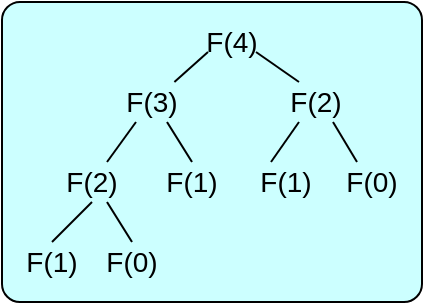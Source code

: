 <mxfile version="16.1.0" type="device"><diagram id="JdWQTTpIfpXwBFJAg5ZY" name="Page-1"><mxGraphModel dx="861" dy="467" grid="1" gridSize="10" guides="1" tooltips="1" connect="1" arrows="1" fold="1" page="1" pageScale="1" pageWidth="827" pageHeight="1169" math="0" shadow="0"><root><mxCell id="0"/><mxCell id="1" parent="0"/><mxCell id="4vC5GEc1OROf5iTxf-SB-1" value="" style="rounded=1;whiteSpace=wrap;html=1;arcSize=6;fillColor=#CCFFFF;" vertex="1" parent="1"><mxGeometry x="240" y="160" width="210" height="150" as="geometry"/></mxCell><mxCell id="4vC5GEc1OROf5iTxf-SB-2" value="&lt;font style=&quot;font-size: 14px&quot;&gt;F(4)&lt;/font&gt;" style="text;html=1;strokeColor=none;fillColor=none;align=center;verticalAlign=middle;whiteSpace=wrap;rounded=0;" vertex="1" parent="1"><mxGeometry x="343" y="170" width="24" height="20" as="geometry"/></mxCell><mxCell id="4vC5GEc1OROf5iTxf-SB-3" value="&lt;font style=&quot;font-size: 14px&quot;&gt;F(3)&lt;/font&gt;" style="text;html=1;strokeColor=none;fillColor=none;align=center;verticalAlign=middle;whiteSpace=wrap;rounded=0;" vertex="1" parent="1"><mxGeometry x="300" y="200" width="30" height="20" as="geometry"/></mxCell><mxCell id="4vC5GEc1OROf5iTxf-SB-4" value="&lt;font style=&quot;font-size: 14px&quot;&gt;F(2)&lt;/font&gt;" style="text;html=1;strokeColor=none;fillColor=none;align=center;verticalAlign=middle;whiteSpace=wrap;rounded=0;" vertex="1" parent="1"><mxGeometry x="380" y="200" width="34" height="20" as="geometry"/></mxCell><mxCell id="4vC5GEc1OROf5iTxf-SB-6" value="&lt;font style=&quot;font-size: 14px&quot;&gt;F(2)&lt;/font&gt;" style="text;html=1;strokeColor=none;fillColor=none;align=center;verticalAlign=middle;whiteSpace=wrap;rounded=0;" vertex="1" parent="1"><mxGeometry x="270" y="240" width="30" height="20" as="geometry"/></mxCell><mxCell id="4vC5GEc1OROf5iTxf-SB-8" value="&lt;font style=&quot;font-size: 14px&quot;&gt;F(1)&lt;/font&gt;" style="text;html=1;strokeColor=none;fillColor=none;align=center;verticalAlign=middle;whiteSpace=wrap;rounded=0;" vertex="1" parent="1"><mxGeometry x="320" y="240" width="30" height="20" as="geometry"/></mxCell><mxCell id="4vC5GEc1OROf5iTxf-SB-9" value="&lt;font style=&quot;font-size: 14px&quot;&gt;F(1)&lt;/font&gt;" style="text;html=1;strokeColor=none;fillColor=none;align=center;verticalAlign=middle;whiteSpace=wrap;rounded=0;" vertex="1" parent="1"><mxGeometry x="367" y="240" width="30" height="20" as="geometry"/></mxCell><mxCell id="4vC5GEc1OROf5iTxf-SB-10" value="&lt;font style=&quot;font-size: 14px&quot;&gt;F(0)&lt;/font&gt;" style="text;html=1;strokeColor=none;fillColor=none;align=center;verticalAlign=middle;whiteSpace=wrap;rounded=0;" vertex="1" parent="1"><mxGeometry x="410" y="240" width="30" height="20" as="geometry"/></mxCell><mxCell id="4vC5GEc1OROf5iTxf-SB-11" value="&lt;font style=&quot;font-size: 14px&quot;&gt;F(1)&lt;/font&gt;" style="text;html=1;strokeColor=none;fillColor=none;align=center;verticalAlign=middle;whiteSpace=wrap;rounded=0;" vertex="1" parent="1"><mxGeometry x="250" y="280" width="30" height="20" as="geometry"/></mxCell><mxCell id="4vC5GEc1OROf5iTxf-SB-12" value="&lt;font style=&quot;font-size: 14px&quot;&gt;F(0)&lt;/font&gt;" style="text;html=1;strokeColor=none;fillColor=none;align=center;verticalAlign=middle;whiteSpace=wrap;rounded=0;" vertex="1" parent="1"><mxGeometry x="290" y="280" width="30" height="20" as="geometry"/></mxCell><mxCell id="4vC5GEc1OROf5iTxf-SB-13" value="" style="endArrow=none;html=1;rounded=0;fontSize=14;entryX=0;entryY=0.75;entryDx=0;entryDy=0;" edge="1" parent="1" source="4vC5GEc1OROf5iTxf-SB-3" target="4vC5GEc1OROf5iTxf-SB-2"><mxGeometry width="50" height="50" relative="1" as="geometry"><mxPoint x="319" y="200" as="sourcePoint"/><mxPoint x="346" y="185" as="targetPoint"/></mxGeometry></mxCell><mxCell id="4vC5GEc1OROf5iTxf-SB-14" value="" style="endArrow=none;html=1;rounded=0;fontSize=14;entryX=0;entryY=0.75;entryDx=0;entryDy=0;exitX=0.75;exitY=0;exitDx=0;exitDy=0;" edge="1" parent="1" source="4vC5GEc1OROf5iTxf-SB-6"><mxGeometry width="50" height="50" relative="1" as="geometry"><mxPoint x="290" y="235" as="sourcePoint"/><mxPoint x="307" y="220" as="targetPoint"/></mxGeometry></mxCell><mxCell id="4vC5GEc1OROf5iTxf-SB-15" value="" style="endArrow=none;html=1;rounded=0;fontSize=14;entryX=0.75;entryY=1;entryDx=0;entryDy=0;exitX=0.5;exitY=0;exitDx=0;exitDy=0;" edge="1" parent="1" source="4vC5GEc1OROf5iTxf-SB-8" target="4vC5GEc1OROf5iTxf-SB-3"><mxGeometry width="50" height="50" relative="1" as="geometry"><mxPoint x="295.75" y="245.7" as="sourcePoint"/><mxPoint x="317" y="230" as="targetPoint"/></mxGeometry></mxCell><mxCell id="4vC5GEc1OROf5iTxf-SB-16" value="" style="endArrow=none;html=1;rounded=0;fontSize=14;entryX=0.5;entryY=1;entryDx=0;entryDy=0;exitX=0.5;exitY=0;exitDx=0;exitDy=0;" edge="1" parent="1" source="4vC5GEc1OROf5iTxf-SB-11" target="4vC5GEc1OROf5iTxf-SB-6"><mxGeometry width="50" height="50" relative="1" as="geometry"><mxPoint x="265.5" y="280" as="sourcePoint"/><mxPoint x="280" y="260" as="targetPoint"/></mxGeometry></mxCell><mxCell id="4vC5GEc1OROf5iTxf-SB-17" value="" style="endArrow=none;html=1;rounded=0;fontSize=14;entryX=0.75;entryY=1;entryDx=0;entryDy=0;exitX=0.5;exitY=0;exitDx=0;exitDy=0;" edge="1" parent="1" source="4vC5GEc1OROf5iTxf-SB-12" target="4vC5GEc1OROf5iTxf-SB-6"><mxGeometry width="50" height="50" relative="1" as="geometry"><mxPoint x="275" y="290" as="sourcePoint"/><mxPoint x="295" y="270" as="targetPoint"/></mxGeometry></mxCell><mxCell id="4vC5GEc1OROf5iTxf-SB-18" value="" style="endArrow=none;html=1;rounded=0;fontSize=14;entryX=1;entryY=0.75;entryDx=0;entryDy=0;exitX=0.25;exitY=0;exitDx=0;exitDy=0;" edge="1" parent="1" source="4vC5GEc1OROf5iTxf-SB-4" target="4vC5GEc1OROf5iTxf-SB-2"><mxGeometry width="50" height="50" relative="1" as="geometry"><mxPoint x="336.2" y="210" as="sourcePoint"/><mxPoint x="353" y="195" as="targetPoint"/></mxGeometry></mxCell><mxCell id="4vC5GEc1OROf5iTxf-SB-19" value="" style="endArrow=none;html=1;rounded=0;fontSize=14;entryX=0.25;entryY=1;entryDx=0;entryDy=0;exitX=0.25;exitY=0;exitDx=0;exitDy=0;" edge="1" parent="1" source="4vC5GEc1OROf5iTxf-SB-9" target="4vC5GEc1OROf5iTxf-SB-4"><mxGeometry width="50" height="50" relative="1" as="geometry"><mxPoint x="345" y="250" as="sourcePoint"/><mxPoint x="332.5" y="230" as="targetPoint"/></mxGeometry></mxCell><mxCell id="4vC5GEc1OROf5iTxf-SB-20" value="" style="endArrow=none;html=1;rounded=0;fontSize=14;entryX=0.75;entryY=1;entryDx=0;entryDy=0;exitX=0.25;exitY=0;exitDx=0;exitDy=0;" edge="1" parent="1" source="4vC5GEc1OROf5iTxf-SB-10" target="4vC5GEc1OROf5iTxf-SB-4"><mxGeometry width="50" height="50" relative="1" as="geometry"><mxPoint x="384.5" y="250" as="sourcePoint"/><mxPoint x="398.5" y="230" as="targetPoint"/></mxGeometry></mxCell></root></mxGraphModel></diagram></mxfile>